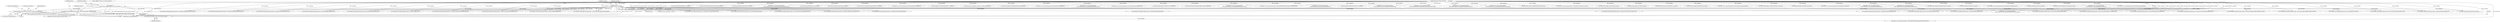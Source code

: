 digraph "0_Android_89913d7df36dbeb458ce165856bd6505a2ec647d_2@pointer" {
"1002572" [label="(Call,memcpy(&m_sParamLTRCount, pParam, sizeof(m_sParamLTRCount)))"];
"1002555" [label="(Call,* pParam =\n (QOMX_VIDEO_PARAM_LTRCOUNT_TYPE*)paramData)"];
"1002557" [label="(Call,(QOMX_VIDEO_PARAM_LTRCOUNT_TYPE*)paramData)"];
"1002551" [label="(Call,VALIDATE_OMX_PARAM_DATA(paramData, QOMX_VIDEO_PARAM_LTRCOUNT_TYPE))"];
"1000131" [label="(Call,paramData == NULL)"];
"1000112" [label="(MethodParameterIn,OMX_IN OMX_PTR        paramData)"];
"1002298" [label="(Call,(QOMX_INDEXEXTRADATATYPE *)paramData)"];
"1000136" [label="(Literal,\"ERROR: Get Param in Invalid paramData\")"];
"1000790" [label="(Call,VALIDATE_OMX_PARAM_DATA(paramData, OMX_VIDEO_PARAM_MPEG4TYPE))"];
"1002290" [label="(Call,VALIDATE_OMX_PARAM_DATA(paramData, QOMX_INDEXEXTRADATATYPE))"];
"1000142" [label="(Identifier,m_state)"];
"1000171" [label="(Call,VALIDATE_OMX_PARAM_DATA(paramData, OMX_PARAM_PORTDEFINITIONTYPE))"];
"1001284" [label="(Call,(OMX_VIDEO_PARAM_PROFILELEVELTYPE*)paramData)"];
"1002551" [label="(Call,VALIDATE_OMX_PARAM_DATA(paramData, QOMX_VIDEO_PARAM_LTRCOUNT_TYPE))"];
"1002576" [label="(Call,sizeof(m_sParamLTRCount))"];
"1002587" [label="(Call,(QOMX_EXTNINDEX_PARAMTYPE*)paramData)"];
"1000590" [label="(Call,VALIDATE_OMX_PARAM_DATA(paramData, OMX_VIDEO_PARAM_PORTFORMATTYPE))"];
"1002122" [label="(Call,VALIDATE_OMX_PARAM_DATA(paramData, OMX_VIDEO_PARAM_INTRAREFRESHTYPE))"];
"1002573" [label="(Call,&m_sParamLTRCount)"];
"1002928" [label="(Call,handle->venc_set_param(paramData,\n (OMX_INDEXTYPE)OMX_QcomIndexParamVideoHybridHierpMode))"];
"1002759" [label="(Call,VALIDATE_OMX_PARAM_DATA(paramData, QOMX_VIDEO_HIERARCHICALLAYERS))"];
"1002158" [label="(Call,(StoreMetaDataInBuffersParams*)paramData)"];
"1002011" [label="(Call,VALIDATE_OMX_PARAM_DATA(paramData, OMX_QCOM_PARAM_PORTDEFINITIONTYPE))"];
"1002910" [label="(Call,handle->venc_set_param(paramData,\n (OMX_INDEXTYPE) OMX_QcomIndexParamSetMVSearchrange))"];
"1002578" [label="(ControlStructure,break;)"];
"1002639" [label="(Call,(QOMX_EXTNINDEX_PARAMTYPE*)paramData)"];
"1001966" [label="(Call,(OMX_QCOM_VIDEO_PARAM_QPRANGETYPE*) paramData)"];
"1002848" [label="(Call,VALIDATE_OMX_PARAM_DATA(paramData, OMX_QCOM_VIDEO_PARAM_VUI_TIMING_INFO))"];
"1002557" [label="(Call,(QOMX_VIDEO_PARAM_LTRCOUNT_TYPE*)paramData)"];
"1000295" [label="(Call,handle->venc_set_param(paramData,OMX_IndexParamPortDefinition))"];
"1001548" [label="(Call,(OMX_PARAM_COMPONENTROLETYPE *) paramData)"];
"1002899" [label="(Call,memcpy(&m_sParamInitqp, paramData, sizeof(m_sParamInitqp)))"];
"1002017" [label="(Call,(OMX_QCOM_PARAM_PORTDEFINITIONTYPE*)paramData)"];
"1002555" [label="(Call,* pParam =\n (QOMX_VIDEO_PARAM_LTRCOUNT_TYPE*)paramData)"];
"1002572" [label="(Call,memcpy(&m_sParamLTRCount, pParam, sizeof(m_sParamLTRCount)))"];
"1000489" [label="(Call,handle->venc_set_param(paramData,OMX_IndexParamPortDefinition))"];
"1002695" [label="(Call,handle->venc_set_param(paramData,\n (OMX_INDEXTYPE)OMX_QcomIndexEnableH263PlusPType))"];
"1001958" [label="(Call,VALIDATE_OMX_PARAM_DATA(paramData, OMX_QCOM_VIDEO_PARAM_QPRANGETYPE))"];
"1002633" [label="(Call,VALIDATE_OMX_PARAM_DATA(paramData, QOMX_EXTNINDEX_PARAMTYPE))"];
"1001920" [label="(Call,handle->venc_set_param(paramData, OMX_IndexParamVideoQuantization))"];
"1001807" [label="(Call,VALIDATE_OMX_PARAM_DATA(paramData, OMX_PRIORITYMGMTTYPE))"];
"1002527" [label="(Call,(QOMX_VIDEO_PARAM_LTRMODE_TYPE*)paramData)"];
"1000698" [label="(Call,VALIDATE_OMX_PARAM_DATA(paramData, OMX_PORT_PARAM_TYPE))"];
"1000131" [label="(Call,paramData == NULL)"];
"1002092" [label="(Call,VALIDATE_OMX_PARAM_DATA(paramData, OMX_VIDEO_PARAM_ERRORCORRECTIONTYPE))"];
"1002100" [label="(Call,(OMX_VIDEO_PARAM_ERRORCORRECTIONTYPE*)paramData)"];
"1002651" [label="(Call,handle->venc_set_param(paramData,\n (OMX_INDEXTYPE)OMX_QcomIndexEnableSliceDeliveryMode))"];
"1002532" [label="(Call,handle->venc_set_param(paramData, (OMX_INDEXTYPE)QOMX_IndexParamVideoLTRMode))"];
"1002889" [label="(Call,handle->venc_set_param(paramData,\n (OMX_INDEXTYPE)QOMX_IndexParamVideoInitialQp))"];
"1002152" [label="(Call,VALIDATE_OMX_PARAM_DATA(paramData, StoreMetaDataInBuffersParams))"];
"1000177" [label="(Call,(OMX_PARAM_PORTDEFINITIONTYPE *) paramData)"];
"1002675" [label="(Call,VALIDATE_OMX_PARAM_DATA(paramData, QOMX_EXTNINDEX_PARAMTYPE))"];
"1002575" [label="(Identifier,pParam)"];
"1001978" [label="(Call,handle->venc_set_param(paramData,\n (OMX_INDEXTYPE)OMX_QcomIndexParamVideoQPRange))"];
"1002866" [label="(Call,VALIDATE_OMX_PARAM_DATA(paramData, OMX_QCOM_VIDEO_PARAM_PEAK_BITRATE))"];
"1002724" [label="(Call,handle->venc_set_param(paramData,\n (OMX_INDEXTYPE)OMX_QcomIndexParamSequenceHeaderWithIDR))"];
"1000112" [label="(MethodParameterIn,OMX_IN OMX_PTR        paramData)"];
"1002744" [label="(Call,handle->venc_set_param(paramData,\n (OMX_INDEXTYPE)OMX_QcomIndexParamH264AUDelimiter))"];
"1001278" [label="(Call,VALIDATE_OMX_PARAM_DATA(paramData, OMX_VIDEO_PARAM_PROFILELEVELTYPE))"];
"1002739" [label="(Call,VALIDATE_OMX_PARAM_DATA(paramData, OMX_QCOM_VIDEO_CONFIG_H264_AUD))"];
"1002853" [label="(Call,handle->venc_set_param(paramData,\n (OMX_INDEXTYPE) OMX_QcomIndexParamH264VUITimingInfo))"];
"1002719" [label="(Call,VALIDATE_OMX_PARAM_DATA(paramData, PrependSPSPPSToIDRFramesParams))"];
"1000132" [label="(Identifier,paramData)"];
"1001542" [label="(Call,VALIDATE_OMX_PARAM_DATA(paramData, OMX_PARAM_COMPONENTROLETYPE))"];
"1002130" [label="(Call,(OMX_VIDEO_PARAM_INTRAREFRESHTYPE*)paramData)"];
"1002105" [label="(Call,handle->venc_set_param(paramData, OMX_IndexParamVideoErrorCorrection))"];
"1000796" [label="(Call,(OMX_VIDEO_PARAM_MPEG4TYPE*)paramData)"];
"1002923" [label="(Call,VALIDATE_OMX_PARAM_DATA(paramData, QOMX_EXTNINDEX_VIDEO_HYBRID_HP_MODE))"];
"1002521" [label="(Call,VALIDATE_OMX_PARAM_DATA(paramData, QOMX_VIDEO_PARAM_LTRMODE_TYPE))"];
"1000133" [label="(Identifier,NULL)"];
"1000967" [label="(Call,(OMX_VIDEO_PARAM_AVCTYPE*)paramData)"];
"1001866" [label="(Call,(OMX_PARAM_BUFFERSUPPLIERTYPE*) paramData)"];
"1000961" [label="(Call,VALIDATE_OMX_PARAM_DATA(paramData, OMX_VIDEO_PARAM_AVCTYPE))"];
"1000718" [label="(Call,(OMX_VIDEO_PARAM_BITRATETYPE*)paramData)"];
"1001900" [label="(Call,VALIDATE_OMX_PARAM_DATA(paramData, OMX_VIDEO_PARAM_QUANTIZATIONTYPE))"];
"1000712" [label="(Call,VALIDATE_OMX_PARAM_DATA(paramData, OMX_VIDEO_PARAM_BITRATETYPE))"];
"1002562" [label="(Call,handle->venc_set_param(paramData, (OMX_INDEXTYPE)QOMX_IndexParamVideoLTRCount))"];
"1000130" [label="(ControlStructure,if (paramData == NULL))"];
"1002135" [label="(Call,handle->venc_set_param(paramData,OMX_IndexParamVideoIntraRefresh))"];
"1001908" [label="(Call,(OMX_VIDEO_PARAM_QUANTIZATIONTYPE*) paramData)"];
"1001858" [label="(Call,VALIDATE_OMX_PARAM_DATA(paramData, OMX_PARAM_BUFFERSUPPLIERTYPE))"];
"1002552" [label="(Identifier,paramData)"];
"1002681" [label="(Call,(QOMX_EXTNINDEX_PARAMTYPE*)paramData)"];
"1000931" [label="(Call,handle->venc_set_param(paramData,OMX_IndexParamVideoH263))"];
"1000924" [label="(Call,(OMX_VIDEO_PARAM_H263TYPE*)paramData)"];
"1002871" [label="(Call,handle->venc_set_param(paramData,\n (OMX_INDEXTYPE) OMX_QcomIndexParamPeakBitrate))"];
"1002556" [label="(Identifier,pParam)"];
"1002563" [label="(Identifier,paramData)"];
"1002550" [label="(Block,)"];
"1002779" [label="(Call,handle->venc_set_param(paramData,\n (OMX_INDEXTYPE)OMX_QcomIndexHierarchicalStructure))"];
"1002559" [label="(Identifier,paramData)"];
"1002553" [label="(Identifier,QOMX_VIDEO_PARAM_LTRCOUNT_TYPE)"];
"1000596" [label="(Call,(OMX_VIDEO_PARAM_PORTFORMATTYPE *)paramData)"];
"1002951" [label="(MethodReturn,OMX_ERRORTYPE)"];
"1002581" [label="(Call,VALIDATE_OMX_PARAM_DATA(paramData, QOMX_EXTNINDEX_PARAMTYPE))"];
"1002830" [label="(Call,VALIDATE_OMX_PARAM_DATA(paramData, OMX_QCOM_VIDEO_PARAM_PERF_LEVEL))"];
"1001824" [label="(Call,(OMX_PRIORITYMGMTTYPE*) paramData)"];
"1000613" [label="(Call,handle->venc_set_param(paramData,OMX_IndexParamVideoPortFormat))"];
"1000704" [label="(Call,(OMX_PORT_PARAM_TYPE*)(paramData))"];
"1002765" [label="(Call,(QOMX_VIDEO_HIERARCHICALLAYERS*)paramData)"];
"1002835" [label="(Call,handle->venc_set_param(paramData,\n (OMX_INDEXTYPE) OMX_QcomIndexParamPerfLevel))"];
"1000725" [label="(Call,handle->venc_set_param(paramData,OMX_IndexParamVideoBitrate))"];
"1002884" [label="(Call,VALIDATE_OMX_PARAM_DATA(paramData, QOMX_EXTNINDEX_VIDEO_INITIALQP))"];
"1002572" -> "1002550"  [label="AST: "];
"1002572" -> "1002576"  [label="CFG: "];
"1002573" -> "1002572"  [label="AST: "];
"1002575" -> "1002572"  [label="AST: "];
"1002576" -> "1002572"  [label="AST: "];
"1002578" -> "1002572"  [label="CFG: "];
"1002572" -> "1002951"  [label="DDG: &m_sParamLTRCount"];
"1002572" -> "1002951"  [label="DDG: pParam"];
"1002572" -> "1002951"  [label="DDG: memcpy(&m_sParamLTRCount, pParam, sizeof(m_sParamLTRCount))"];
"1002555" -> "1002572"  [label="DDG: pParam"];
"1002555" -> "1002550"  [label="AST: "];
"1002555" -> "1002557"  [label="CFG: "];
"1002556" -> "1002555"  [label="AST: "];
"1002557" -> "1002555"  [label="AST: "];
"1002563" -> "1002555"  [label="CFG: "];
"1002555" -> "1002951"  [label="DDG: pParam"];
"1002555" -> "1002951"  [label="DDG: (QOMX_VIDEO_PARAM_LTRCOUNT_TYPE*)paramData"];
"1002557" -> "1002555"  [label="DDG: paramData"];
"1002557" -> "1002559"  [label="CFG: "];
"1002558" -> "1002557"  [label="AST: "];
"1002559" -> "1002557"  [label="AST: "];
"1002551" -> "1002557"  [label="DDG: paramData"];
"1000112" -> "1002557"  [label="DDG: paramData"];
"1002557" -> "1002562"  [label="DDG: paramData"];
"1002551" -> "1002550"  [label="AST: "];
"1002551" -> "1002553"  [label="CFG: "];
"1002552" -> "1002551"  [label="AST: "];
"1002553" -> "1002551"  [label="AST: "];
"1002556" -> "1002551"  [label="CFG: "];
"1002551" -> "1002951"  [label="DDG: VALIDATE_OMX_PARAM_DATA(paramData, QOMX_VIDEO_PARAM_LTRCOUNT_TYPE)"];
"1002551" -> "1002951"  [label="DDG: QOMX_VIDEO_PARAM_LTRCOUNT_TYPE"];
"1000131" -> "1002551"  [label="DDG: paramData"];
"1000112" -> "1002551"  [label="DDG: paramData"];
"1000131" -> "1000130"  [label="AST: "];
"1000131" -> "1000133"  [label="CFG: "];
"1000132" -> "1000131"  [label="AST: "];
"1000133" -> "1000131"  [label="AST: "];
"1000136" -> "1000131"  [label="CFG: "];
"1000142" -> "1000131"  [label="CFG: "];
"1000131" -> "1002951"  [label="DDG: paramData"];
"1000131" -> "1002951"  [label="DDG: NULL"];
"1000131" -> "1002951"  [label="DDG: paramData == NULL"];
"1000112" -> "1000131"  [label="DDG: paramData"];
"1000131" -> "1000171"  [label="DDG: paramData"];
"1000131" -> "1000590"  [label="DDG: paramData"];
"1000131" -> "1000698"  [label="DDG: paramData"];
"1000131" -> "1000712"  [label="DDG: paramData"];
"1000131" -> "1000790"  [label="DDG: paramData"];
"1000131" -> "1000924"  [label="DDG: paramData"];
"1000131" -> "1000961"  [label="DDG: paramData"];
"1000131" -> "1001278"  [label="DDG: paramData"];
"1000131" -> "1001542"  [label="DDG: paramData"];
"1000131" -> "1001807"  [label="DDG: paramData"];
"1000131" -> "1001858"  [label="DDG: paramData"];
"1000131" -> "1001900"  [label="DDG: paramData"];
"1000131" -> "1001958"  [label="DDG: paramData"];
"1000131" -> "1002011"  [label="DDG: paramData"];
"1000131" -> "1002092"  [label="DDG: paramData"];
"1000131" -> "1002122"  [label="DDG: paramData"];
"1000131" -> "1002152"  [label="DDG: paramData"];
"1000131" -> "1002290"  [label="DDG: paramData"];
"1000131" -> "1002521"  [label="DDG: paramData"];
"1000131" -> "1002581"  [label="DDG: paramData"];
"1000131" -> "1002633"  [label="DDG: paramData"];
"1000131" -> "1002675"  [label="DDG: paramData"];
"1000131" -> "1002719"  [label="DDG: paramData"];
"1000131" -> "1002739"  [label="DDG: paramData"];
"1000131" -> "1002759"  [label="DDG: paramData"];
"1000131" -> "1002830"  [label="DDG: paramData"];
"1000131" -> "1002848"  [label="DDG: paramData"];
"1000131" -> "1002866"  [label="DDG: paramData"];
"1000131" -> "1002884"  [label="DDG: paramData"];
"1000131" -> "1002910"  [label="DDG: paramData"];
"1000131" -> "1002923"  [label="DDG: paramData"];
"1000112" -> "1000109"  [label="AST: "];
"1000112" -> "1002951"  [label="DDG: paramData"];
"1000112" -> "1000171"  [label="DDG: paramData"];
"1000112" -> "1000177"  [label="DDG: paramData"];
"1000112" -> "1000295"  [label="DDG: paramData"];
"1000112" -> "1000489"  [label="DDG: paramData"];
"1000112" -> "1000590"  [label="DDG: paramData"];
"1000112" -> "1000596"  [label="DDG: paramData"];
"1000112" -> "1000613"  [label="DDG: paramData"];
"1000112" -> "1000698"  [label="DDG: paramData"];
"1000112" -> "1000704"  [label="DDG: paramData"];
"1000112" -> "1000712"  [label="DDG: paramData"];
"1000112" -> "1000718"  [label="DDG: paramData"];
"1000112" -> "1000725"  [label="DDG: paramData"];
"1000112" -> "1000790"  [label="DDG: paramData"];
"1000112" -> "1000796"  [label="DDG: paramData"];
"1000112" -> "1000924"  [label="DDG: paramData"];
"1000112" -> "1000931"  [label="DDG: paramData"];
"1000112" -> "1000961"  [label="DDG: paramData"];
"1000112" -> "1000967"  [label="DDG: paramData"];
"1000112" -> "1001278"  [label="DDG: paramData"];
"1000112" -> "1001284"  [label="DDG: paramData"];
"1000112" -> "1001542"  [label="DDG: paramData"];
"1000112" -> "1001548"  [label="DDG: paramData"];
"1000112" -> "1001807"  [label="DDG: paramData"];
"1000112" -> "1001824"  [label="DDG: paramData"];
"1000112" -> "1001858"  [label="DDG: paramData"];
"1000112" -> "1001866"  [label="DDG: paramData"];
"1000112" -> "1001900"  [label="DDG: paramData"];
"1000112" -> "1001908"  [label="DDG: paramData"];
"1000112" -> "1001920"  [label="DDG: paramData"];
"1000112" -> "1001958"  [label="DDG: paramData"];
"1000112" -> "1001966"  [label="DDG: paramData"];
"1000112" -> "1001978"  [label="DDG: paramData"];
"1000112" -> "1002011"  [label="DDG: paramData"];
"1000112" -> "1002017"  [label="DDG: paramData"];
"1000112" -> "1002092"  [label="DDG: paramData"];
"1000112" -> "1002100"  [label="DDG: paramData"];
"1000112" -> "1002105"  [label="DDG: paramData"];
"1000112" -> "1002122"  [label="DDG: paramData"];
"1000112" -> "1002130"  [label="DDG: paramData"];
"1000112" -> "1002135"  [label="DDG: paramData"];
"1000112" -> "1002152"  [label="DDG: paramData"];
"1000112" -> "1002158"  [label="DDG: paramData"];
"1000112" -> "1002290"  [label="DDG: paramData"];
"1000112" -> "1002298"  [label="DDG: paramData"];
"1000112" -> "1002521"  [label="DDG: paramData"];
"1000112" -> "1002527"  [label="DDG: paramData"];
"1000112" -> "1002532"  [label="DDG: paramData"];
"1000112" -> "1002562"  [label="DDG: paramData"];
"1000112" -> "1002581"  [label="DDG: paramData"];
"1000112" -> "1002587"  [label="DDG: paramData"];
"1000112" -> "1002633"  [label="DDG: paramData"];
"1000112" -> "1002639"  [label="DDG: paramData"];
"1000112" -> "1002651"  [label="DDG: paramData"];
"1000112" -> "1002675"  [label="DDG: paramData"];
"1000112" -> "1002681"  [label="DDG: paramData"];
"1000112" -> "1002695"  [label="DDG: paramData"];
"1000112" -> "1002719"  [label="DDG: paramData"];
"1000112" -> "1002724"  [label="DDG: paramData"];
"1000112" -> "1002739"  [label="DDG: paramData"];
"1000112" -> "1002744"  [label="DDG: paramData"];
"1000112" -> "1002759"  [label="DDG: paramData"];
"1000112" -> "1002765"  [label="DDG: paramData"];
"1000112" -> "1002779"  [label="DDG: paramData"];
"1000112" -> "1002830"  [label="DDG: paramData"];
"1000112" -> "1002835"  [label="DDG: paramData"];
"1000112" -> "1002848"  [label="DDG: paramData"];
"1000112" -> "1002853"  [label="DDG: paramData"];
"1000112" -> "1002866"  [label="DDG: paramData"];
"1000112" -> "1002871"  [label="DDG: paramData"];
"1000112" -> "1002884"  [label="DDG: paramData"];
"1000112" -> "1002889"  [label="DDG: paramData"];
"1000112" -> "1002899"  [label="DDG: paramData"];
"1000112" -> "1002910"  [label="DDG: paramData"];
"1000112" -> "1002923"  [label="DDG: paramData"];
"1000112" -> "1002928"  [label="DDG: paramData"];
}
